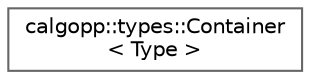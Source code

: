 digraph "Graphical Class Hierarchy"
{
 // LATEX_PDF_SIZE
  bgcolor="transparent";
  edge [fontname=Helvetica,fontsize=10,labelfontname=Helvetica,labelfontsize=10];
  node [fontname=Helvetica,fontsize=10,shape=box,height=0.2,width=0.4];
  rankdir="LR";
  Node0 [label="calgopp::types::Container\l\< Type \>",height=0.2,width=0.4,color="grey40", fillcolor="white", style="filled",URL="$classcalgopp_1_1types_1_1Container.html",tooltip=" "];
}
